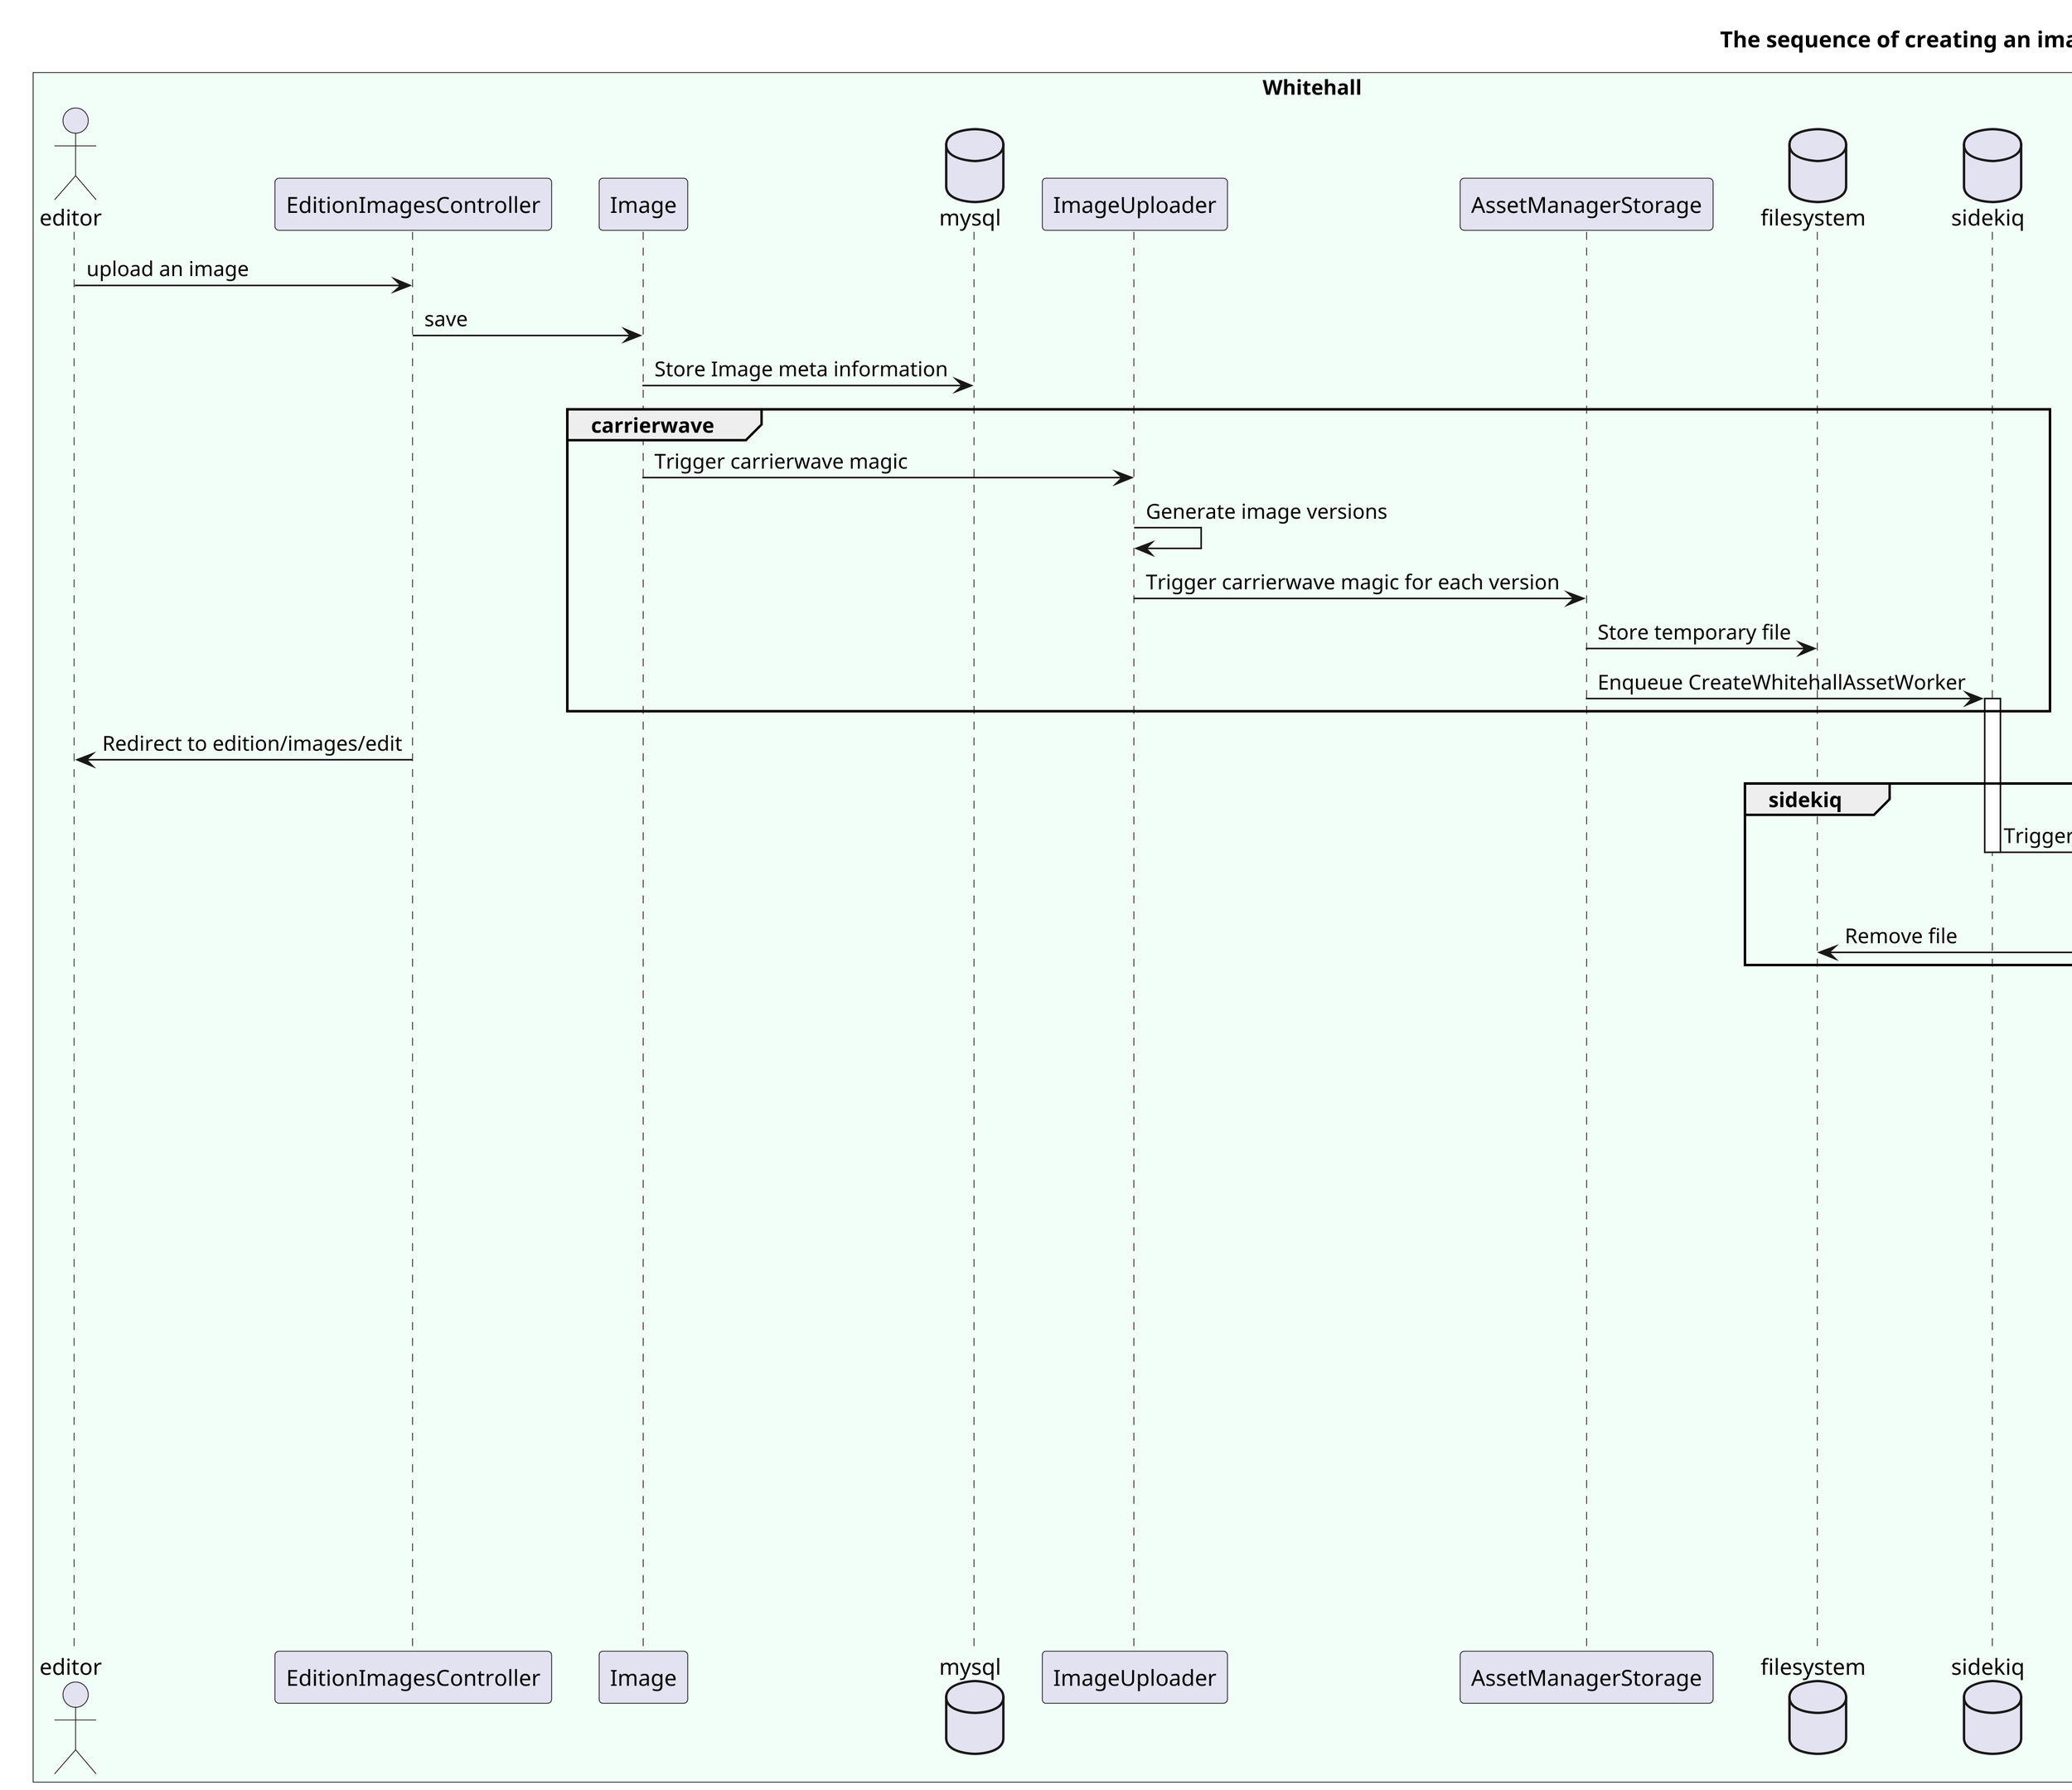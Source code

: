 @startuml

skinparam dpi 300
title The sequence of creating an image attachment in Whitehall
skinparam BoxPadding 20
skinparam ParticipantPadding 10

box "Whitehall" #f2fef8
actor editor
participant EditionImagesController
participant Image
database mysql
participant ImageUploader
participant AssetManagerStorage
database filesystem
database sidekiq
participant CreateWhitehallAssetWorker
end box

box "Asset Manager" #f2f8fe
participant AssetController
participant Asset
database am_filesystem
database am_sidekiq
participant VirusScanner
participant SaveToCloudStorageWorker
database S3
end box


editor -> EditionImagesController : upload an image
EditionImagesController -> Image : save
Image -> mysql : Store Image meta information

group carrierwave
    Image -> ImageUploader : Trigger carrierwave magic
    ImageUploader -> ImageUploader : Generate image versions
    ImageUploader -> AssetManagerStorage : Trigger carrierwave magic for each version
    AssetManagerStorage -> filesystem : Store temporary file
    AssetManagerStorage -> sidekiq++ : Enqueue CreateWhitehallAssetWorker
end group

EditionImagesController -> editor : Redirect to edition/images/edit

group sidekiq
    sidekiq -> CreateWhitehallAssetWorker--: Trigger worker for each image version
    CreateWhitehallAssetWorker -> AssetController : Upload the file to Asset Manager
    CreateWhitehallAssetWorker -> filesystem : Remove file
end group

group carrierwave
    AssetController -> Asset : Save
    Asset -> am_filesystem : Store temporary file
    Asset -> am_sidekiq++ : Enqueue VirusScanner
end group

group sidekiq
    am_sidekiq -> VirusScanner--: trigger worker
    VirusScanner -> Asset : Update state to be "clean"
    Asset -> am_sidekiq++ : Enqueue SaveToCloudStorageWorker
end group

group sidekiq
    am_sidekiq -> SaveToCloudStorageWorker--: trigger worker
    SaveToCloudStorageWorker -> S3 : Upload to S3
    SaveToCloudStorageWorker -> Asset : Update state to be "uploaded"
    Asset -> am_filesystem : Remove temp file
end group

@enduml
